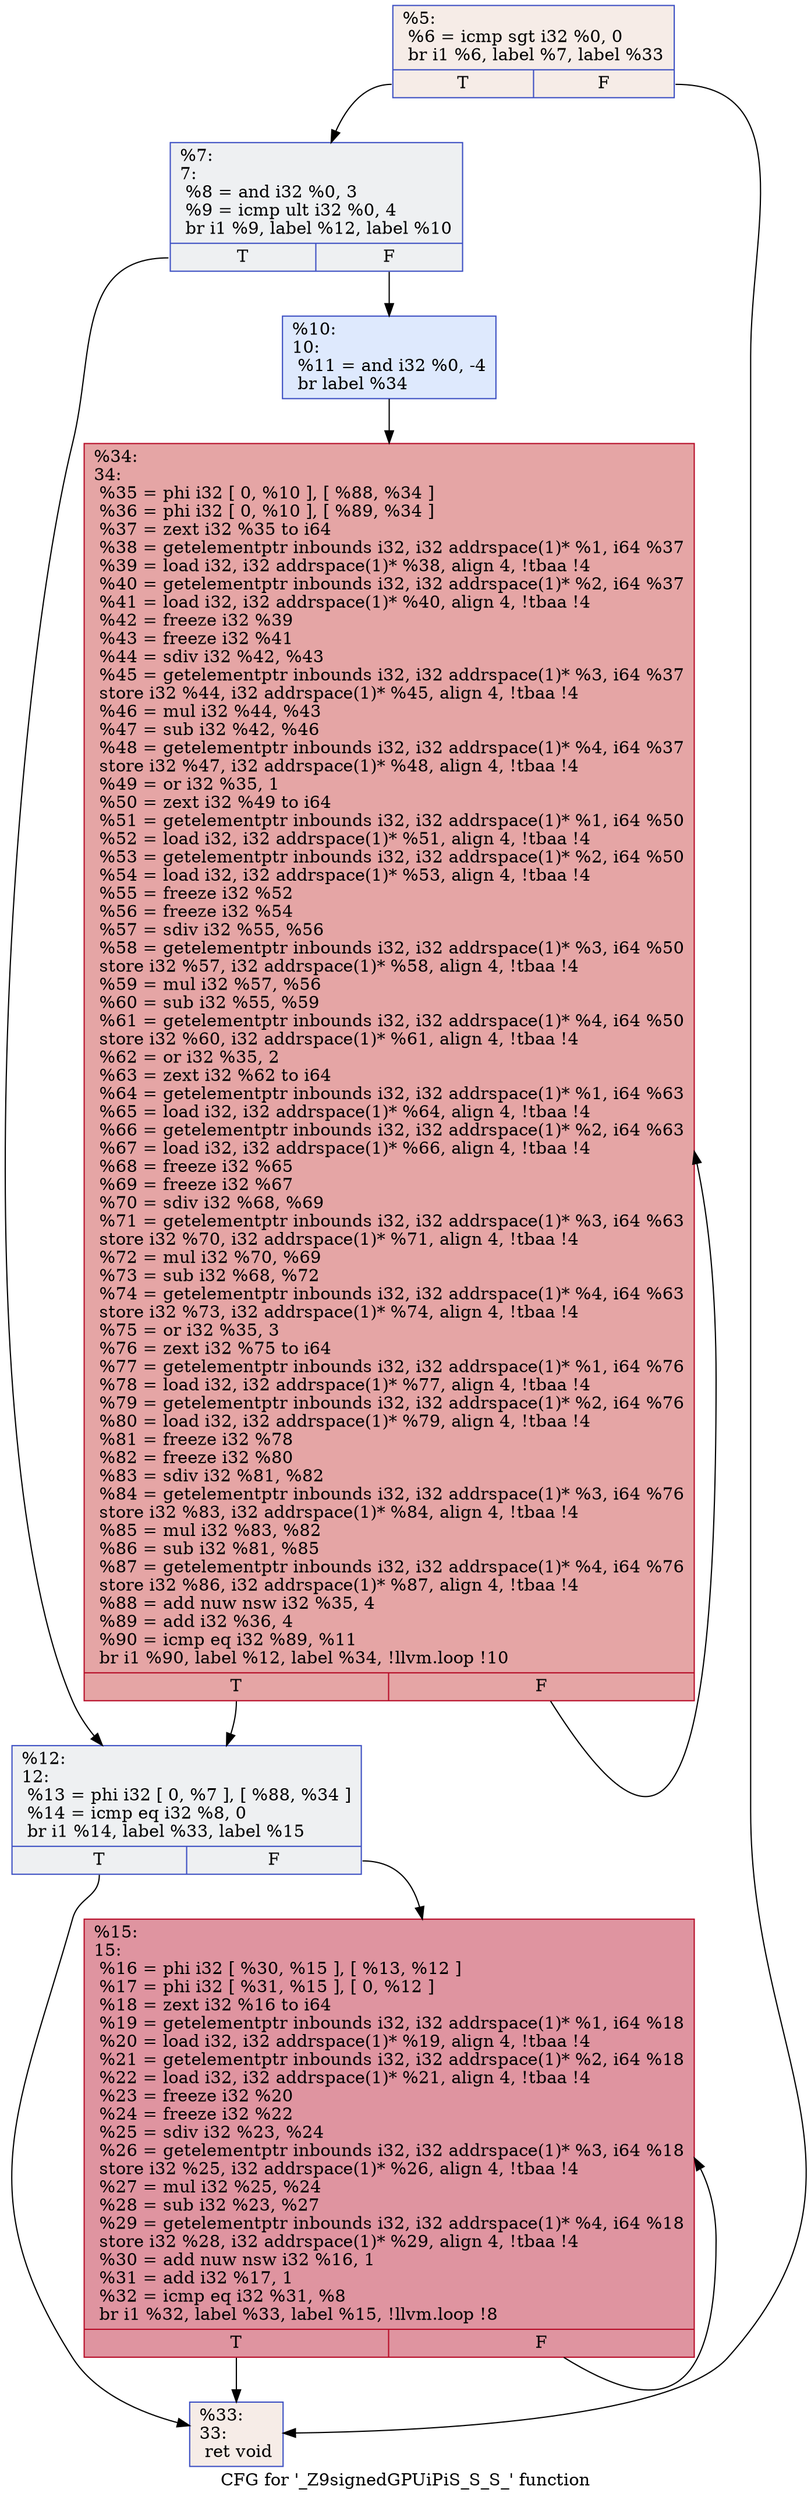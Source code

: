 digraph "CFG for '_Z9signedGPUiPiS_S_S_' function" {
	label="CFG for '_Z9signedGPUiPiS_S_S_' function";

	Node0x604fc60 [shape=record,color="#3d50c3ff", style=filled, fillcolor="#ead5c970",label="{%5:\l  %6 = icmp sgt i32 %0, 0\l  br i1 %6, label %7, label %33\l|{<s0>T|<s1>F}}"];
	Node0x604fc60:s0 -> Node0x6050350;
	Node0x604fc60:s1 -> Node0x60503a0;
	Node0x6050350 [shape=record,color="#3d50c3ff", style=filled, fillcolor="#d9dce170",label="{%7:\l7:                                                \l  %8 = and i32 %0, 3\l  %9 = icmp ult i32 %0, 4\l  br i1 %9, label %12, label %10\l|{<s0>T|<s1>F}}"];
	Node0x6050350:s0 -> Node0x604eee0;
	Node0x6050350:s1 -> Node0x60506f0;
	Node0x60506f0 [shape=record,color="#3d50c3ff", style=filled, fillcolor="#b5cdfa70",label="{%10:\l10:                                               \l  %11 = and i32 %0, -4\l  br label %34\l}"];
	Node0x60506f0 -> Node0x60508f0;
	Node0x604eee0 [shape=record,color="#3d50c3ff", style=filled, fillcolor="#d9dce170",label="{%12:\l12:                                               \l  %13 = phi i32 [ 0, %7 ], [ %88, %34 ]\l  %14 = icmp eq i32 %8, 0\l  br i1 %14, label %33, label %15\l|{<s0>T|<s1>F}}"];
	Node0x604eee0:s0 -> Node0x60503a0;
	Node0x604eee0:s1 -> Node0x6050b20;
	Node0x6050b20 [shape=record,color="#b70d28ff", style=filled, fillcolor="#b70d2870",label="{%15:\l15:                                               \l  %16 = phi i32 [ %30, %15 ], [ %13, %12 ]\l  %17 = phi i32 [ %31, %15 ], [ 0, %12 ]\l  %18 = zext i32 %16 to i64\l  %19 = getelementptr inbounds i32, i32 addrspace(1)* %1, i64 %18\l  %20 = load i32, i32 addrspace(1)* %19, align 4, !tbaa !4\l  %21 = getelementptr inbounds i32, i32 addrspace(1)* %2, i64 %18\l  %22 = load i32, i32 addrspace(1)* %21, align 4, !tbaa !4\l  %23 = freeze i32 %20\l  %24 = freeze i32 %22\l  %25 = sdiv i32 %23, %24\l  %26 = getelementptr inbounds i32, i32 addrspace(1)* %3, i64 %18\l  store i32 %25, i32 addrspace(1)* %26, align 4, !tbaa !4\l  %27 = mul i32 %25, %24\l  %28 = sub i32 %23, %27\l  %29 = getelementptr inbounds i32, i32 addrspace(1)* %4, i64 %18\l  store i32 %28, i32 addrspace(1)* %29, align 4, !tbaa !4\l  %30 = add nuw nsw i32 %16, 1\l  %31 = add i32 %17, 1\l  %32 = icmp eq i32 %31, %8\l  br i1 %32, label %33, label %15, !llvm.loop !8\l|{<s0>T|<s1>F}}"];
	Node0x6050b20:s0 -> Node0x60503a0;
	Node0x6050b20:s1 -> Node0x6050b20;
	Node0x60503a0 [shape=record,color="#3d50c3ff", style=filled, fillcolor="#ead5c970",label="{%33:\l33:                                               \l  ret void\l}"];
	Node0x60508f0 [shape=record,color="#b70d28ff", style=filled, fillcolor="#c5333470",label="{%34:\l34:                                               \l  %35 = phi i32 [ 0, %10 ], [ %88, %34 ]\l  %36 = phi i32 [ 0, %10 ], [ %89, %34 ]\l  %37 = zext i32 %35 to i64\l  %38 = getelementptr inbounds i32, i32 addrspace(1)* %1, i64 %37\l  %39 = load i32, i32 addrspace(1)* %38, align 4, !tbaa !4\l  %40 = getelementptr inbounds i32, i32 addrspace(1)* %2, i64 %37\l  %41 = load i32, i32 addrspace(1)* %40, align 4, !tbaa !4\l  %42 = freeze i32 %39\l  %43 = freeze i32 %41\l  %44 = sdiv i32 %42, %43\l  %45 = getelementptr inbounds i32, i32 addrspace(1)* %3, i64 %37\l  store i32 %44, i32 addrspace(1)* %45, align 4, !tbaa !4\l  %46 = mul i32 %44, %43\l  %47 = sub i32 %42, %46\l  %48 = getelementptr inbounds i32, i32 addrspace(1)* %4, i64 %37\l  store i32 %47, i32 addrspace(1)* %48, align 4, !tbaa !4\l  %49 = or i32 %35, 1\l  %50 = zext i32 %49 to i64\l  %51 = getelementptr inbounds i32, i32 addrspace(1)* %1, i64 %50\l  %52 = load i32, i32 addrspace(1)* %51, align 4, !tbaa !4\l  %53 = getelementptr inbounds i32, i32 addrspace(1)* %2, i64 %50\l  %54 = load i32, i32 addrspace(1)* %53, align 4, !tbaa !4\l  %55 = freeze i32 %52\l  %56 = freeze i32 %54\l  %57 = sdiv i32 %55, %56\l  %58 = getelementptr inbounds i32, i32 addrspace(1)* %3, i64 %50\l  store i32 %57, i32 addrspace(1)* %58, align 4, !tbaa !4\l  %59 = mul i32 %57, %56\l  %60 = sub i32 %55, %59\l  %61 = getelementptr inbounds i32, i32 addrspace(1)* %4, i64 %50\l  store i32 %60, i32 addrspace(1)* %61, align 4, !tbaa !4\l  %62 = or i32 %35, 2\l  %63 = zext i32 %62 to i64\l  %64 = getelementptr inbounds i32, i32 addrspace(1)* %1, i64 %63\l  %65 = load i32, i32 addrspace(1)* %64, align 4, !tbaa !4\l  %66 = getelementptr inbounds i32, i32 addrspace(1)* %2, i64 %63\l  %67 = load i32, i32 addrspace(1)* %66, align 4, !tbaa !4\l  %68 = freeze i32 %65\l  %69 = freeze i32 %67\l  %70 = sdiv i32 %68, %69\l  %71 = getelementptr inbounds i32, i32 addrspace(1)* %3, i64 %63\l  store i32 %70, i32 addrspace(1)* %71, align 4, !tbaa !4\l  %72 = mul i32 %70, %69\l  %73 = sub i32 %68, %72\l  %74 = getelementptr inbounds i32, i32 addrspace(1)* %4, i64 %63\l  store i32 %73, i32 addrspace(1)* %74, align 4, !tbaa !4\l  %75 = or i32 %35, 3\l  %76 = zext i32 %75 to i64\l  %77 = getelementptr inbounds i32, i32 addrspace(1)* %1, i64 %76\l  %78 = load i32, i32 addrspace(1)* %77, align 4, !tbaa !4\l  %79 = getelementptr inbounds i32, i32 addrspace(1)* %2, i64 %76\l  %80 = load i32, i32 addrspace(1)* %79, align 4, !tbaa !4\l  %81 = freeze i32 %78\l  %82 = freeze i32 %80\l  %83 = sdiv i32 %81, %82\l  %84 = getelementptr inbounds i32, i32 addrspace(1)* %3, i64 %76\l  store i32 %83, i32 addrspace(1)* %84, align 4, !tbaa !4\l  %85 = mul i32 %83, %82\l  %86 = sub i32 %81, %85\l  %87 = getelementptr inbounds i32, i32 addrspace(1)* %4, i64 %76\l  store i32 %86, i32 addrspace(1)* %87, align 4, !tbaa !4\l  %88 = add nuw nsw i32 %35, 4\l  %89 = add i32 %36, 4\l  %90 = icmp eq i32 %89, %11\l  br i1 %90, label %12, label %34, !llvm.loop !10\l|{<s0>T|<s1>F}}"];
	Node0x60508f0:s0 -> Node0x604eee0;
	Node0x60508f0:s1 -> Node0x60508f0;
}
